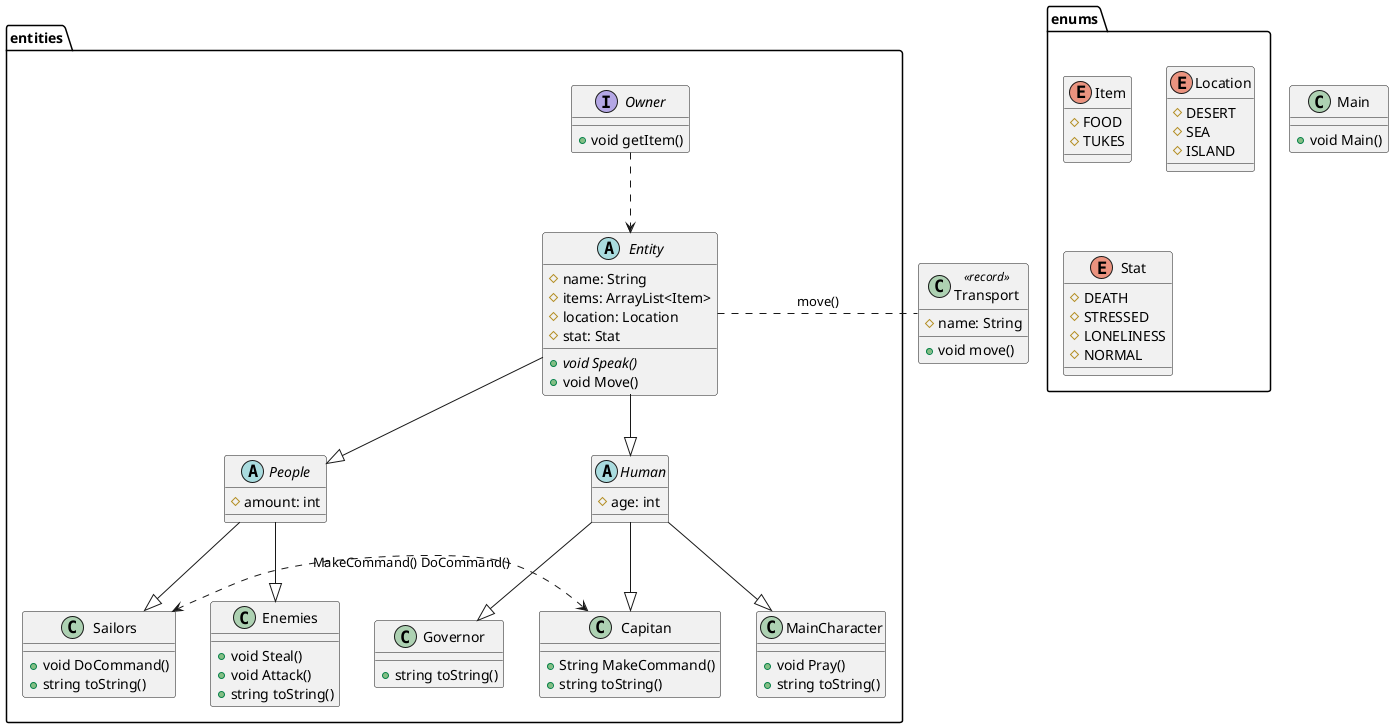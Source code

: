 @startuml
Class Main{
    + void Main()
}
package entities{
    abstract class Entity {
        # name: String
        # items: ArrayList<Item>
        # location: Location
        # stat: Stat
        + {abstract} void Speak()
        + void Move()
    }
    abstract Class People {
        # amount: int
    }
    abstract Class Human {
        # age: int
    }
    Class Capitan {
        + String MakeCommand()
        + string toString()
    }
    Class Sailors {
        + void DoCommand()
        + string toString()
    }
    Class Enemies {
        + void Steal()
        + void Attack()
        + string toString()
    }
    Class Governor {
        + string toString()
    }
    Class MainCharacter {
        + void Pray()
        + string toString()
    }
    interface Owner{
        + void getItem()
    }
}

package enums{
    Enum Item{
        # FOOD
        # TUKES
    }
    Enum Location{
        # DESERT
        # SEA
        # ISLAND
    }
    Enum Stat {
        # DEATH
        # STRESSED
        # LONELINESS
        # NORMAL
    }
}
class Transport <<record>>{
    # name: String
    + void move()
}

Owner ..> Entity
Entity . Transport: move()
Entity --|> Human
Entity --|> People
Human --|> Capitan
Human --|> Governor
Human --|> MainCharacter
People --|> Sailors
People --|> Enemies
Capitan <.> Sailors: MakeCommand() DoCommand()
@enduml